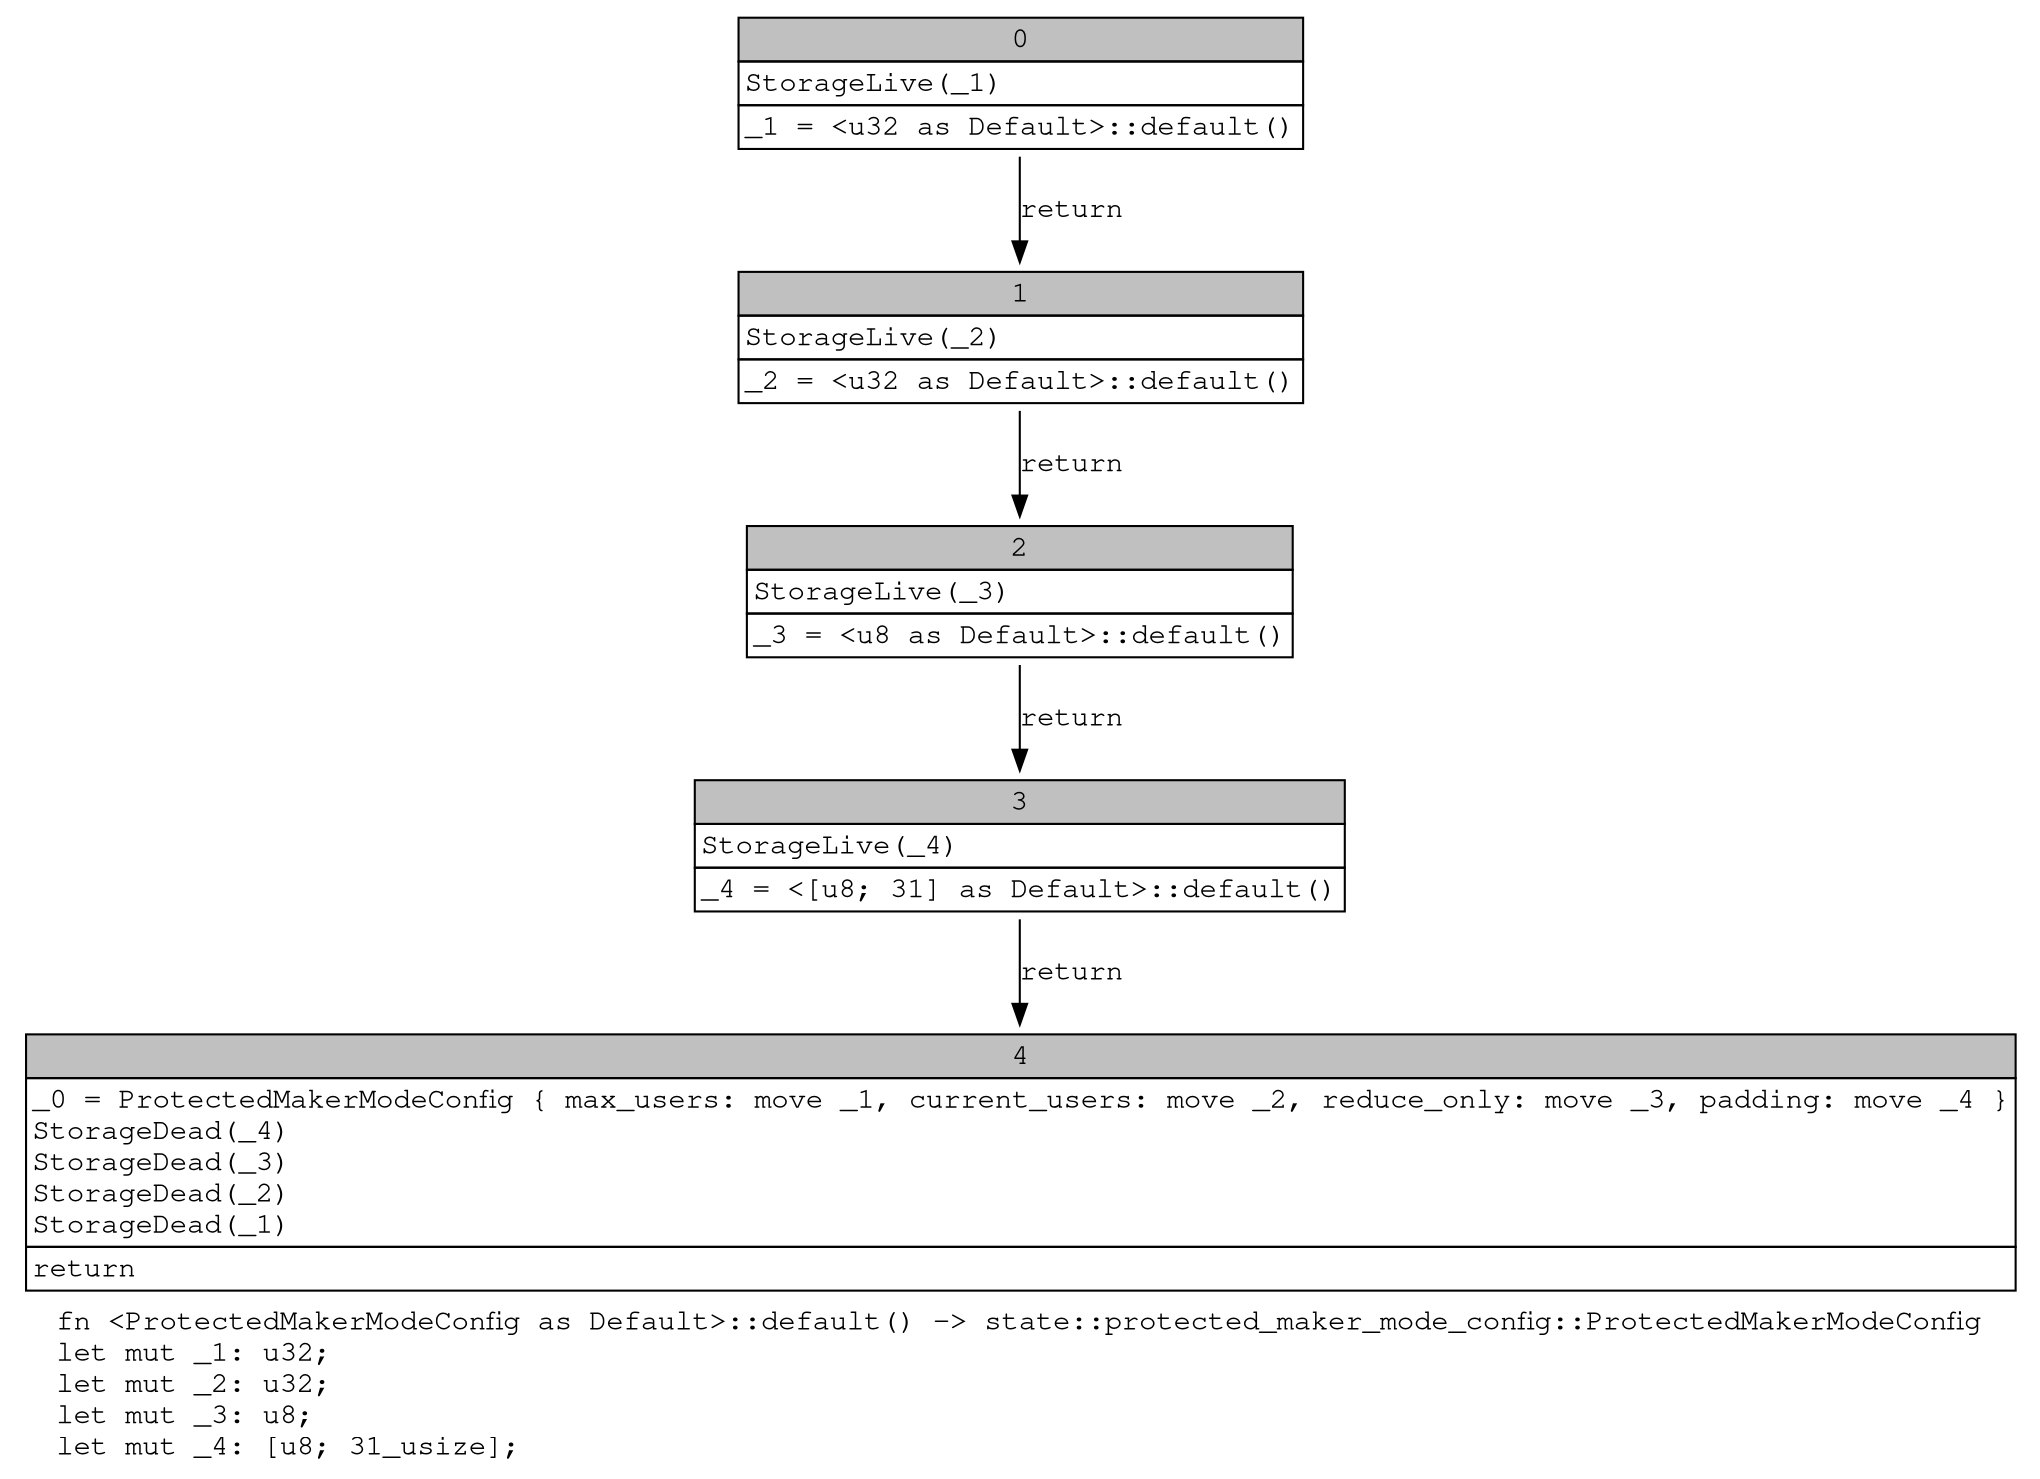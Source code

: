 digraph Mir_0_17521 {
    graph [fontname="Courier, monospace"];
    node [fontname="Courier, monospace"];
    edge [fontname="Courier, monospace"];
    label=<fn &lt;ProtectedMakerModeConfig as Default&gt;::default() -&gt; state::protected_maker_mode_config::ProtectedMakerModeConfig<br align="left"/>let mut _1: u32;<br align="left"/>let mut _2: u32;<br align="left"/>let mut _3: u8;<br align="left"/>let mut _4: [u8; 31_usize];<br align="left"/>>;
    bb0__0_17521 [shape="none", label=<<table border="0" cellborder="1" cellspacing="0"><tr><td bgcolor="gray" align="center" colspan="1">0</td></tr><tr><td align="left" balign="left">StorageLive(_1)<br/></td></tr><tr><td align="left">_1 = &lt;u32 as Default&gt;::default()</td></tr></table>>];
    bb1__0_17521 [shape="none", label=<<table border="0" cellborder="1" cellspacing="0"><tr><td bgcolor="gray" align="center" colspan="1">1</td></tr><tr><td align="left" balign="left">StorageLive(_2)<br/></td></tr><tr><td align="left">_2 = &lt;u32 as Default&gt;::default()</td></tr></table>>];
    bb2__0_17521 [shape="none", label=<<table border="0" cellborder="1" cellspacing="0"><tr><td bgcolor="gray" align="center" colspan="1">2</td></tr><tr><td align="left" balign="left">StorageLive(_3)<br/></td></tr><tr><td align="left">_3 = &lt;u8 as Default&gt;::default()</td></tr></table>>];
    bb3__0_17521 [shape="none", label=<<table border="0" cellborder="1" cellspacing="0"><tr><td bgcolor="gray" align="center" colspan="1">3</td></tr><tr><td align="left" balign="left">StorageLive(_4)<br/></td></tr><tr><td align="left">_4 = &lt;[u8; 31] as Default&gt;::default()</td></tr></table>>];
    bb4__0_17521 [shape="none", label=<<table border="0" cellborder="1" cellspacing="0"><tr><td bgcolor="gray" align="center" colspan="1">4</td></tr><tr><td align="left" balign="left">_0 = ProtectedMakerModeConfig { max_users: move _1, current_users: move _2, reduce_only: move _3, padding: move _4 }<br/>StorageDead(_4)<br/>StorageDead(_3)<br/>StorageDead(_2)<br/>StorageDead(_1)<br/></td></tr><tr><td align="left">return</td></tr></table>>];
    bb0__0_17521 -> bb1__0_17521 [label="return"];
    bb1__0_17521 -> bb2__0_17521 [label="return"];
    bb2__0_17521 -> bb3__0_17521 [label="return"];
    bb3__0_17521 -> bb4__0_17521 [label="return"];
}
